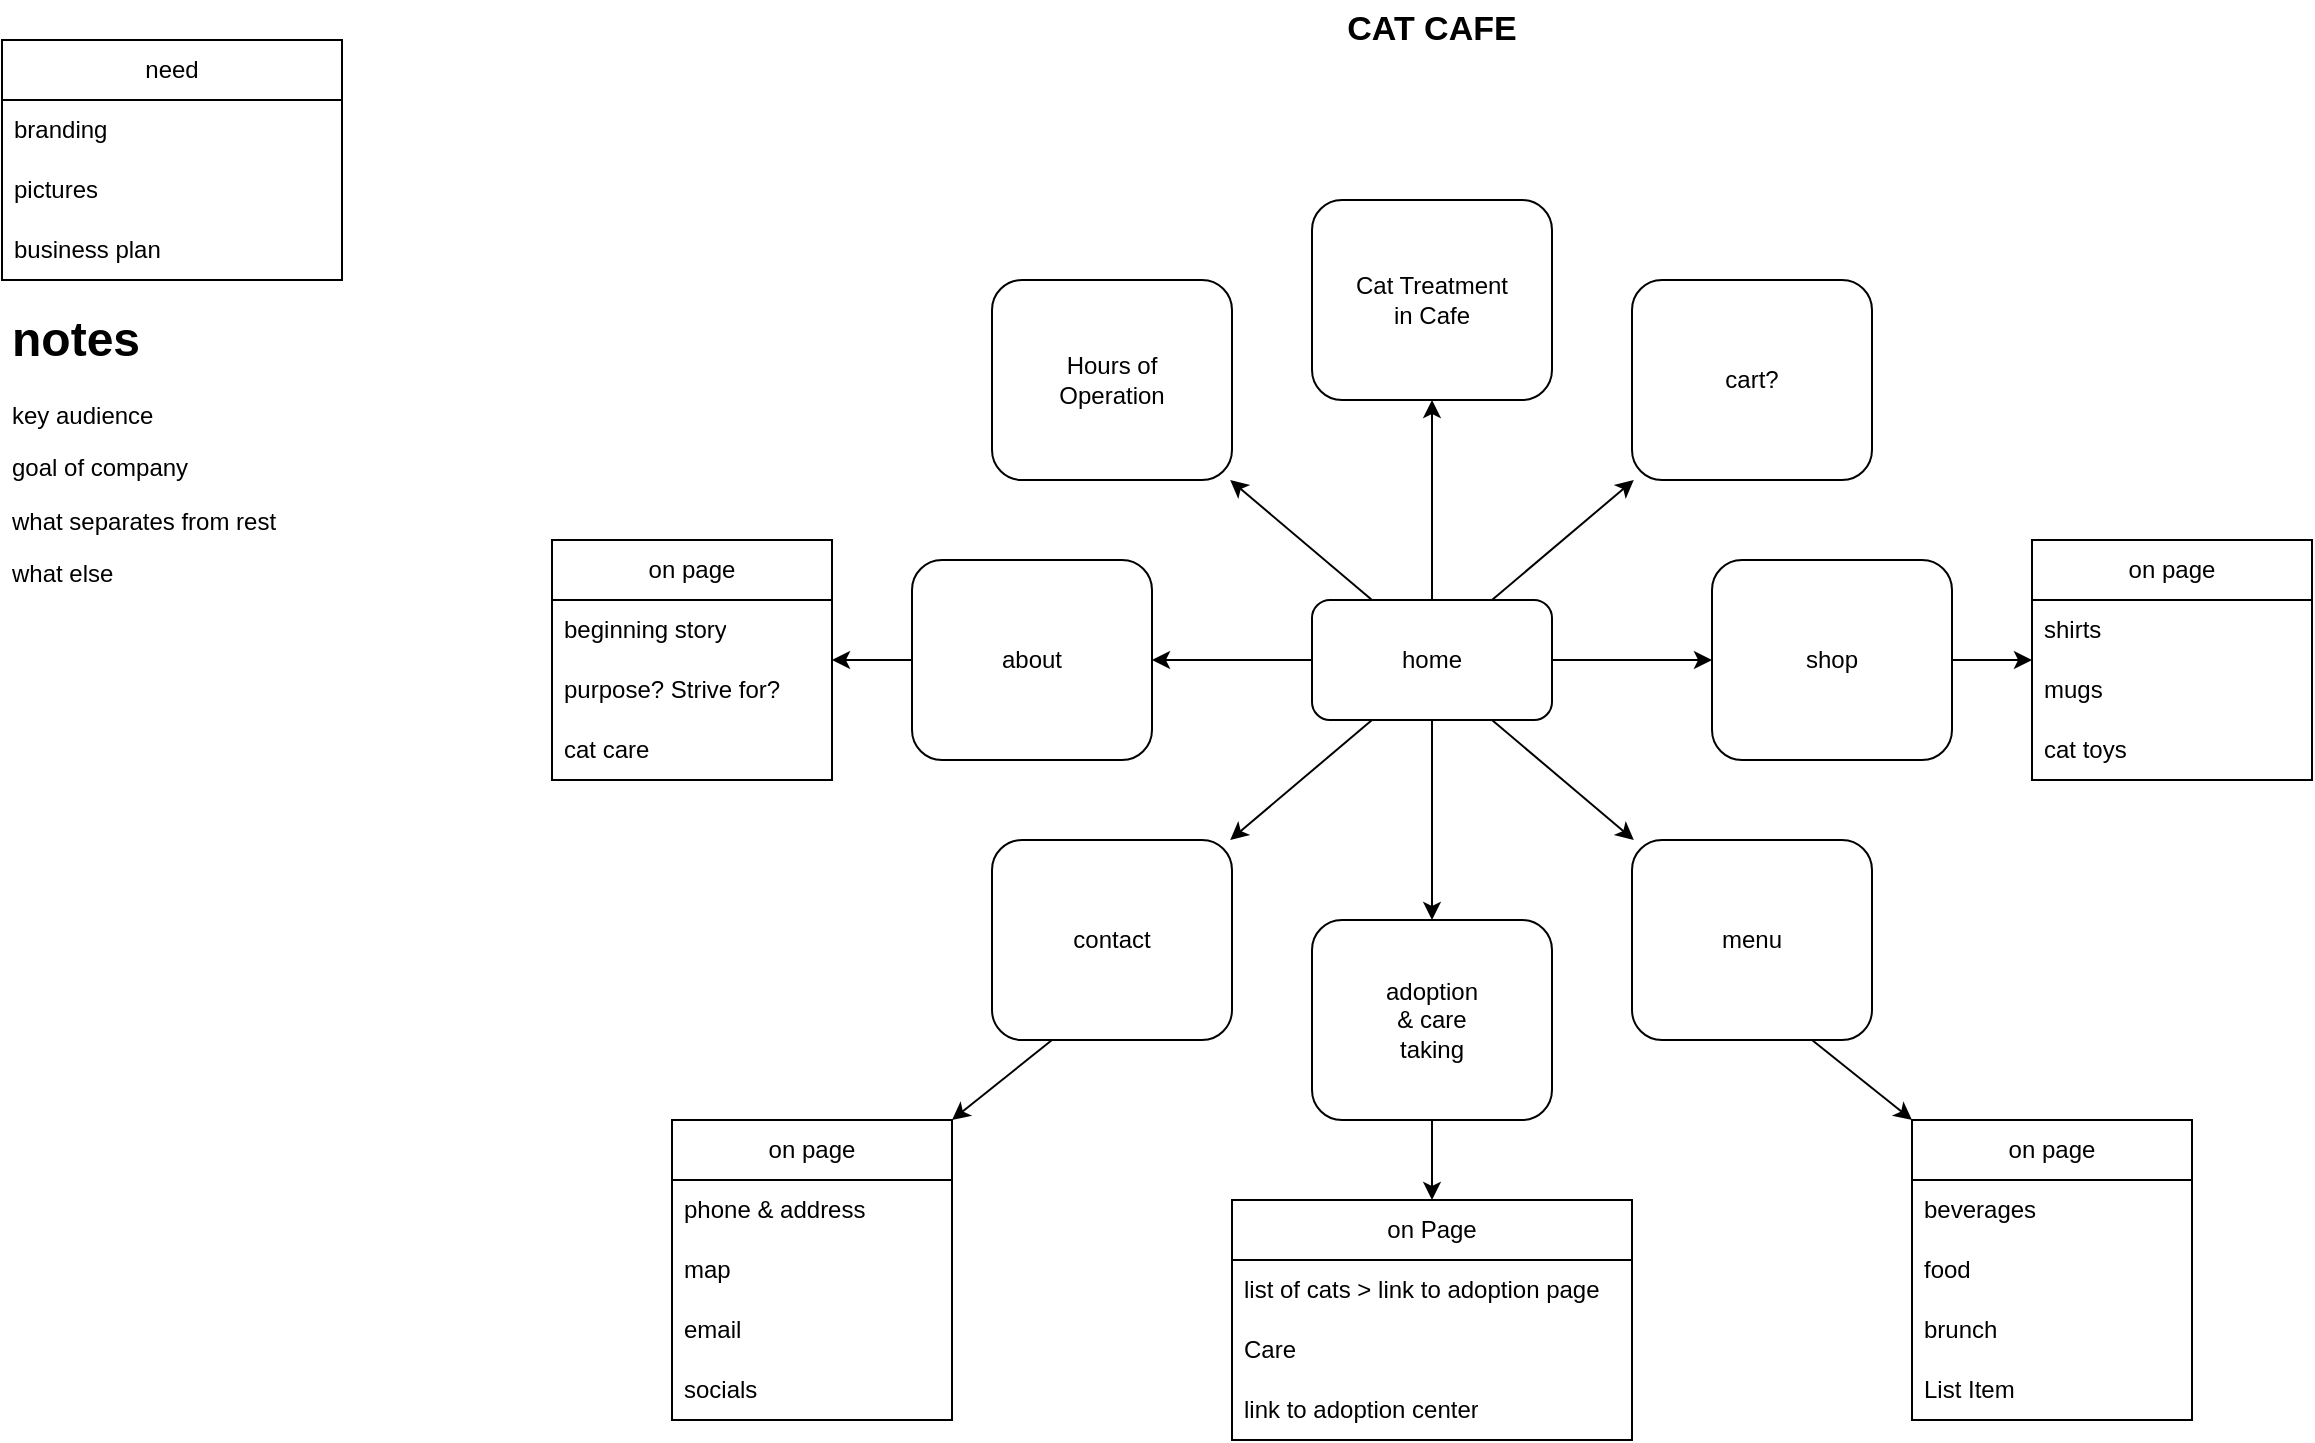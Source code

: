 <mxfile version="21.3.7" type="github">
  <diagram name="Page-1" id="Xms7GjZd3My_gEHVBKcg">
    <mxGraphModel dx="2691" dy="1071" grid="1" gridSize="10" guides="1" tooltips="1" connect="1" arrows="1" fold="1" page="1" pageScale="1" pageWidth="850" pageHeight="1100" math="0" shadow="0">
      <root>
        <mxCell id="0" />
        <mxCell id="1" parent="0" />
        <mxCell id="Ah0YgZg6HlVCOq0gjAIQ-40" style="edgeStyle=orthogonalEdgeStyle;rounded=0;orthogonalLoop=1;jettySize=auto;html=1;entryX=1;entryY=0.5;entryDx=0;entryDy=0;" edge="1" parent="1" source="Ah0YgZg6HlVCOq0gjAIQ-2" target="Ah0YgZg6HlVCOq0gjAIQ-9">
          <mxGeometry relative="1" as="geometry" />
        </mxCell>
        <mxCell id="Ah0YgZg6HlVCOq0gjAIQ-41" style="edgeStyle=orthogonalEdgeStyle;rounded=0;orthogonalLoop=1;jettySize=auto;html=1;entryX=0;entryY=0.5;entryDx=0;entryDy=0;" edge="1" parent="1" source="Ah0YgZg6HlVCOq0gjAIQ-2" target="Ah0YgZg6HlVCOq0gjAIQ-11">
          <mxGeometry relative="1" as="geometry" />
        </mxCell>
        <mxCell id="Ah0YgZg6HlVCOq0gjAIQ-42" style="edgeStyle=orthogonalEdgeStyle;rounded=0;orthogonalLoop=1;jettySize=auto;html=1;entryX=0.5;entryY=1;entryDx=0;entryDy=0;" edge="1" parent="1" source="Ah0YgZg6HlVCOq0gjAIQ-2" target="Ah0YgZg6HlVCOq0gjAIQ-38">
          <mxGeometry relative="1" as="geometry" />
        </mxCell>
        <mxCell id="Ah0YgZg6HlVCOq0gjAIQ-2" value="" style="rounded=1;whiteSpace=wrap;html=1;" vertex="1" parent="1">
          <mxGeometry x="365" y="320" width="120" height="60" as="geometry" />
        </mxCell>
        <mxCell id="Ah0YgZg6HlVCOq0gjAIQ-36" value="" style="edgeStyle=orthogonalEdgeStyle;rounded=0;orthogonalLoop=1;jettySize=auto;html=1;exitX=0.5;exitY=1;exitDx=0;exitDy=0;" edge="1" parent="1" source="Ah0YgZg6HlVCOq0gjAIQ-2" target="Ah0YgZg6HlVCOq0gjAIQ-12">
          <mxGeometry relative="1" as="geometry">
            <mxPoint x="445" y="430" as="sourcePoint" />
          </mxGeometry>
        </mxCell>
        <mxCell id="Ah0YgZg6HlVCOq0gjAIQ-35" style="edgeStyle=orthogonalEdgeStyle;rounded=0;orthogonalLoop=1;jettySize=auto;html=1;" edge="1" parent="1" source="Ah0YgZg6HlVCOq0gjAIQ-9" target="Ah0YgZg6HlVCOq0gjAIQ-31">
          <mxGeometry relative="1" as="geometry" />
        </mxCell>
        <mxCell id="Ah0YgZg6HlVCOq0gjAIQ-9" value="" style="rounded=1;whiteSpace=wrap;html=1;" vertex="1" parent="1">
          <mxGeometry x="165" y="300" width="120" height="100" as="geometry" />
        </mxCell>
        <mxCell id="Ah0YgZg6HlVCOq0gjAIQ-67" style="edgeStyle=orthogonalEdgeStyle;rounded=0;orthogonalLoop=1;jettySize=auto;html=1;" edge="1" parent="1" source="Ah0YgZg6HlVCOq0gjAIQ-11" target="Ah0YgZg6HlVCOq0gjAIQ-63">
          <mxGeometry relative="1" as="geometry" />
        </mxCell>
        <mxCell id="Ah0YgZg6HlVCOq0gjAIQ-11" value="" style="rounded=1;whiteSpace=wrap;html=1;" vertex="1" parent="1">
          <mxGeometry x="565" y="300" width="120" height="100" as="geometry" />
        </mxCell>
        <mxCell id="Ah0YgZg6HlVCOq0gjAIQ-55" style="edgeStyle=orthogonalEdgeStyle;rounded=0;orthogonalLoop=1;jettySize=auto;html=1;" edge="1" parent="1" source="Ah0YgZg6HlVCOq0gjAIQ-12" target="Ah0YgZg6HlVCOq0gjAIQ-57">
          <mxGeometry relative="1" as="geometry">
            <mxPoint x="425" y="620" as="targetPoint" />
          </mxGeometry>
        </mxCell>
        <mxCell id="Ah0YgZg6HlVCOq0gjAIQ-12" value="" style="rounded=1;whiteSpace=wrap;html=1;" vertex="1" parent="1">
          <mxGeometry x="365" y="480" width="120" height="100" as="geometry" />
        </mxCell>
        <mxCell id="Ah0YgZg6HlVCOq0gjAIQ-13" value="" style="rounded=1;whiteSpace=wrap;html=1;" vertex="1" parent="1">
          <mxGeometry x="205" y="440" width="120" height="100" as="geometry" />
        </mxCell>
        <mxCell id="Ah0YgZg6HlVCOq0gjAIQ-14" value="" style="rounded=1;whiteSpace=wrap;html=1;" vertex="1" parent="1">
          <mxGeometry x="525" y="440" width="120" height="100" as="geometry" />
        </mxCell>
        <mxCell id="Ah0YgZg6HlVCOq0gjAIQ-15" value="&lt;b&gt;&lt;font style=&quot;font-size: 17px;&quot;&gt;CAT CAFE&lt;/font&gt;&lt;/b&gt;" style="text;html=1;strokeColor=none;fillColor=none;align=center;verticalAlign=middle;whiteSpace=wrap;rounded=0;" vertex="1" parent="1">
          <mxGeometry x="360" y="20" width="130" height="30" as="geometry" />
        </mxCell>
        <mxCell id="Ah0YgZg6HlVCOq0gjAIQ-16" value="about" style="text;html=1;strokeColor=none;fillColor=none;align=center;verticalAlign=middle;whiteSpace=wrap;rounded=0;" vertex="1" parent="1">
          <mxGeometry x="195" y="335" width="60" height="30" as="geometry" />
        </mxCell>
        <mxCell id="Ah0YgZg6HlVCOq0gjAIQ-17" value="contact" style="text;html=1;strokeColor=none;fillColor=none;align=center;verticalAlign=middle;whiteSpace=wrap;rounded=0;" vertex="1" parent="1">
          <mxGeometry x="235" y="475" width="60" height="30" as="geometry" />
        </mxCell>
        <mxCell id="Ah0YgZg6HlVCOq0gjAIQ-18" value="adoption&lt;br&gt;&amp;amp; care taking" style="text;html=1;strokeColor=none;fillColor=none;align=center;verticalAlign=middle;whiteSpace=wrap;rounded=0;" vertex="1" parent="1">
          <mxGeometry x="395" y="515" width="60" height="30" as="geometry" />
        </mxCell>
        <mxCell id="Ah0YgZg6HlVCOq0gjAIQ-19" value="menu" style="text;html=1;strokeColor=none;fillColor=none;align=center;verticalAlign=middle;whiteSpace=wrap;rounded=0;" vertex="1" parent="1">
          <mxGeometry x="555" y="475" width="60" height="30" as="geometry" />
        </mxCell>
        <mxCell id="Ah0YgZg6HlVCOq0gjAIQ-20" value="shop" style="text;html=1;strokeColor=none;fillColor=none;align=center;verticalAlign=middle;whiteSpace=wrap;rounded=0;" vertex="1" parent="1">
          <mxGeometry x="595" y="335" width="60" height="30" as="geometry" />
        </mxCell>
        <mxCell id="Ah0YgZg6HlVCOq0gjAIQ-21" value="&lt;h1&gt;notes&lt;/h1&gt;&lt;p&gt;key audience&lt;/p&gt;&lt;p&gt;goal of company&lt;/p&gt;&lt;p&gt;what separates from rest&lt;/p&gt;&lt;p&gt;what else&lt;/p&gt;" style="text;html=1;strokeColor=none;fillColor=none;spacing=5;spacingTop=-20;whiteSpace=wrap;overflow=hidden;rounded=0;" vertex="1" parent="1">
          <mxGeometry x="-290" y="170" width="170" height="190" as="geometry" />
        </mxCell>
        <mxCell id="Ah0YgZg6HlVCOq0gjAIQ-22" value="need" style="swimlane;fontStyle=0;childLayout=stackLayout;horizontal=1;startSize=30;horizontalStack=0;resizeParent=1;resizeParentMax=0;resizeLast=0;collapsible=1;marginBottom=0;whiteSpace=wrap;html=1;" vertex="1" parent="1">
          <mxGeometry x="-290" y="40" width="170" height="120" as="geometry" />
        </mxCell>
        <mxCell id="Ah0YgZg6HlVCOq0gjAIQ-23" value="branding" style="text;strokeColor=none;fillColor=none;align=left;verticalAlign=middle;spacingLeft=4;spacingRight=4;overflow=hidden;points=[[0,0.5],[1,0.5]];portConstraint=eastwest;rotatable=0;whiteSpace=wrap;html=1;" vertex="1" parent="Ah0YgZg6HlVCOq0gjAIQ-22">
          <mxGeometry y="30" width="170" height="30" as="geometry" />
        </mxCell>
        <mxCell id="Ah0YgZg6HlVCOq0gjAIQ-24" value="pictures" style="text;strokeColor=none;fillColor=none;align=left;verticalAlign=middle;spacingLeft=4;spacingRight=4;overflow=hidden;points=[[0,0.5],[1,0.5]];portConstraint=eastwest;rotatable=0;whiteSpace=wrap;html=1;" vertex="1" parent="Ah0YgZg6HlVCOq0gjAIQ-22">
          <mxGeometry y="60" width="170" height="30" as="geometry" />
        </mxCell>
        <mxCell id="Ah0YgZg6HlVCOq0gjAIQ-25" value="business plan" style="text;strokeColor=none;fillColor=none;align=left;verticalAlign=middle;spacingLeft=4;spacingRight=4;overflow=hidden;points=[[0,0.5],[1,0.5]];portConstraint=eastwest;rotatable=0;whiteSpace=wrap;html=1;" vertex="1" parent="Ah0YgZg6HlVCOq0gjAIQ-22">
          <mxGeometry y="90" width="170" height="30" as="geometry" />
        </mxCell>
        <mxCell id="Ah0YgZg6HlVCOq0gjAIQ-26" value="on page" style="swimlane;fontStyle=0;childLayout=stackLayout;horizontal=1;startSize=30;horizontalStack=0;resizeParent=1;resizeParentMax=0;resizeLast=0;collapsible=1;marginBottom=0;whiteSpace=wrap;html=1;" vertex="1" parent="1">
          <mxGeometry x="45" y="580" width="140" height="150" as="geometry" />
        </mxCell>
        <mxCell id="Ah0YgZg6HlVCOq0gjAIQ-27" value="phone &amp;amp; address" style="text;strokeColor=none;fillColor=none;align=left;verticalAlign=middle;spacingLeft=4;spacingRight=4;overflow=hidden;points=[[0,0.5],[1,0.5]];portConstraint=eastwest;rotatable=0;whiteSpace=wrap;html=1;" vertex="1" parent="Ah0YgZg6HlVCOq0gjAIQ-26">
          <mxGeometry y="30" width="140" height="30" as="geometry" />
        </mxCell>
        <mxCell id="Ah0YgZg6HlVCOq0gjAIQ-28" value="map" style="text;strokeColor=none;fillColor=none;align=left;verticalAlign=middle;spacingLeft=4;spacingRight=4;overflow=hidden;points=[[0,0.5],[1,0.5]];portConstraint=eastwest;rotatable=0;whiteSpace=wrap;html=1;" vertex="1" parent="Ah0YgZg6HlVCOq0gjAIQ-26">
          <mxGeometry y="60" width="140" height="30" as="geometry" />
        </mxCell>
        <mxCell id="Ah0YgZg6HlVCOq0gjAIQ-29" value="email" style="text;strokeColor=none;fillColor=none;align=left;verticalAlign=middle;spacingLeft=4;spacingRight=4;overflow=hidden;points=[[0,0.5],[1,0.5]];portConstraint=eastwest;rotatable=0;whiteSpace=wrap;html=1;" vertex="1" parent="Ah0YgZg6HlVCOq0gjAIQ-26">
          <mxGeometry y="90" width="140" height="30" as="geometry" />
        </mxCell>
        <mxCell id="Ah0YgZg6HlVCOq0gjAIQ-74" value="socials" style="text;strokeColor=none;fillColor=none;align=left;verticalAlign=middle;spacingLeft=4;spacingRight=4;overflow=hidden;points=[[0,0.5],[1,0.5]];portConstraint=eastwest;rotatable=0;whiteSpace=wrap;html=1;" vertex="1" parent="Ah0YgZg6HlVCOq0gjAIQ-26">
          <mxGeometry y="120" width="140" height="30" as="geometry" />
        </mxCell>
        <mxCell id="Ah0YgZg6HlVCOq0gjAIQ-31" value="on page" style="swimlane;fontStyle=0;childLayout=stackLayout;horizontal=1;startSize=30;horizontalStack=0;resizeParent=1;resizeParentMax=0;resizeLast=0;collapsible=1;marginBottom=0;whiteSpace=wrap;html=1;" vertex="1" parent="1">
          <mxGeometry x="-15" y="290" width="140" height="120" as="geometry" />
        </mxCell>
        <mxCell id="Ah0YgZg6HlVCOq0gjAIQ-32" value="beginning story" style="text;strokeColor=none;fillColor=none;align=left;verticalAlign=middle;spacingLeft=4;spacingRight=4;overflow=hidden;points=[[0,0.5],[1,0.5]];portConstraint=eastwest;rotatable=0;whiteSpace=wrap;html=1;" vertex="1" parent="Ah0YgZg6HlVCOq0gjAIQ-31">
          <mxGeometry y="30" width="140" height="30" as="geometry" />
        </mxCell>
        <mxCell id="Ah0YgZg6HlVCOq0gjAIQ-33" value="purpose? Strive for?" style="text;strokeColor=none;fillColor=none;align=left;verticalAlign=middle;spacingLeft=4;spacingRight=4;overflow=hidden;points=[[0,0.5],[1,0.5]];portConstraint=eastwest;rotatable=0;whiteSpace=wrap;html=1;" vertex="1" parent="Ah0YgZg6HlVCOq0gjAIQ-31">
          <mxGeometry y="60" width="140" height="30" as="geometry" />
        </mxCell>
        <mxCell id="Ah0YgZg6HlVCOq0gjAIQ-34" value="cat care" style="text;strokeColor=none;fillColor=none;align=left;verticalAlign=middle;spacingLeft=4;spacingRight=4;overflow=hidden;points=[[0,0.5],[1,0.5]];portConstraint=eastwest;rotatable=0;whiteSpace=wrap;html=1;" vertex="1" parent="Ah0YgZg6HlVCOq0gjAIQ-31">
          <mxGeometry y="90" width="140" height="30" as="geometry" />
        </mxCell>
        <mxCell id="Ah0YgZg6HlVCOq0gjAIQ-37" value="cart?" style="rounded=1;whiteSpace=wrap;html=1;" vertex="1" parent="1">
          <mxGeometry x="525" y="160" width="120" height="100" as="geometry" />
        </mxCell>
        <mxCell id="Ah0YgZg6HlVCOq0gjAIQ-38" value="Cat Treatment&lt;br&gt;in Cafe" style="rounded=1;whiteSpace=wrap;html=1;" vertex="1" parent="1">
          <mxGeometry x="365" y="120" width="120" height="100" as="geometry" />
        </mxCell>
        <mxCell id="Ah0YgZg6HlVCOq0gjAIQ-39" value="Hours of&lt;br&gt;Operation" style="rounded=1;whiteSpace=wrap;html=1;" vertex="1" parent="1">
          <mxGeometry x="205" y="160" width="120" height="100" as="geometry" />
        </mxCell>
        <mxCell id="Ah0YgZg6HlVCOq0gjAIQ-44" value="" style="endArrow=classic;html=1;rounded=0;exitX=0.75;exitY=0;exitDx=0;exitDy=0;" edge="1" parent="1" source="Ah0YgZg6HlVCOq0gjAIQ-2" target="Ah0YgZg6HlVCOq0gjAIQ-37">
          <mxGeometry width="50" height="50" relative="1" as="geometry">
            <mxPoint x="485" y="320" as="sourcePoint" />
            <mxPoint x="535" y="270" as="targetPoint" />
          </mxGeometry>
        </mxCell>
        <mxCell id="Ah0YgZg6HlVCOq0gjAIQ-46" value="" style="endArrow=classic;html=1;rounded=0;exitX=0.25;exitY=0;exitDx=0;exitDy=0;" edge="1" parent="1" source="Ah0YgZg6HlVCOq0gjAIQ-2" target="Ah0YgZg6HlVCOq0gjAIQ-39">
          <mxGeometry width="50" height="50" relative="1" as="geometry">
            <mxPoint x="605" y="330" as="sourcePoint" />
            <mxPoint x="655" y="280" as="targetPoint" />
          </mxGeometry>
        </mxCell>
        <mxCell id="Ah0YgZg6HlVCOq0gjAIQ-48" value="" style="endArrow=classic;html=1;rounded=0;exitX=0.25;exitY=1;exitDx=0;exitDy=0;" edge="1" parent="1" source="Ah0YgZg6HlVCOq0gjAIQ-2" target="Ah0YgZg6HlVCOq0gjAIQ-13">
          <mxGeometry width="50" height="50" relative="1" as="geometry">
            <mxPoint x="605" y="240" as="sourcePoint" />
            <mxPoint x="655" y="190" as="targetPoint" />
          </mxGeometry>
        </mxCell>
        <mxCell id="Ah0YgZg6HlVCOq0gjAIQ-49" value="" style="endArrow=classic;html=1;rounded=0;exitX=0.75;exitY=1;exitDx=0;exitDy=0;" edge="1" parent="1" source="Ah0YgZg6HlVCOq0gjAIQ-2" target="Ah0YgZg6HlVCOq0gjAIQ-14">
          <mxGeometry width="50" height="50" relative="1" as="geometry">
            <mxPoint x="605" y="240" as="sourcePoint" />
            <mxPoint x="655" y="190" as="targetPoint" />
          </mxGeometry>
        </mxCell>
        <mxCell id="Ah0YgZg6HlVCOq0gjAIQ-50" value="home" style="text;html=1;strokeColor=none;fillColor=none;align=center;verticalAlign=middle;whiteSpace=wrap;rounded=0;" vertex="1" parent="1">
          <mxGeometry x="395" y="335" width="60" height="30" as="geometry" />
        </mxCell>
        <mxCell id="Ah0YgZg6HlVCOq0gjAIQ-57" value="on Page" style="swimlane;fontStyle=0;childLayout=stackLayout;horizontal=1;startSize=30;horizontalStack=0;resizeParent=1;resizeParentMax=0;resizeLast=0;collapsible=1;marginBottom=0;whiteSpace=wrap;html=1;" vertex="1" parent="1">
          <mxGeometry x="325" y="620" width="200" height="120" as="geometry" />
        </mxCell>
        <mxCell id="Ah0YgZg6HlVCOq0gjAIQ-58" value="list of cats &amp;gt; link to adoption page" style="text;strokeColor=none;fillColor=none;align=left;verticalAlign=middle;spacingLeft=4;spacingRight=4;overflow=hidden;points=[[0,0.5],[1,0.5]];portConstraint=eastwest;rotatable=0;whiteSpace=wrap;html=1;" vertex="1" parent="Ah0YgZg6HlVCOq0gjAIQ-57">
          <mxGeometry y="30" width="200" height="30" as="geometry" />
        </mxCell>
        <mxCell id="Ah0YgZg6HlVCOq0gjAIQ-59" value="Care" style="text;strokeColor=none;fillColor=none;align=left;verticalAlign=middle;spacingLeft=4;spacingRight=4;overflow=hidden;points=[[0,0.5],[1,0.5]];portConstraint=eastwest;rotatable=0;whiteSpace=wrap;html=1;" vertex="1" parent="Ah0YgZg6HlVCOq0gjAIQ-57">
          <mxGeometry y="60" width="200" height="30" as="geometry" />
        </mxCell>
        <mxCell id="Ah0YgZg6HlVCOq0gjAIQ-60" value="link to adoption center" style="text;strokeColor=none;fillColor=none;align=left;verticalAlign=middle;spacingLeft=4;spacingRight=4;overflow=hidden;points=[[0,0.5],[1,0.5]];portConstraint=eastwest;rotatable=0;whiteSpace=wrap;html=1;" vertex="1" parent="Ah0YgZg6HlVCOq0gjAIQ-57">
          <mxGeometry y="90" width="200" height="30" as="geometry" />
        </mxCell>
        <mxCell id="Ah0YgZg6HlVCOq0gjAIQ-61" value="" style="endArrow=classic;html=1;rounded=0;exitX=0.25;exitY=1;exitDx=0;exitDy=0;entryX=1;entryY=0;entryDx=0;entryDy=0;" edge="1" parent="1" source="Ah0YgZg6HlVCOq0gjAIQ-13" target="Ah0YgZg6HlVCOq0gjAIQ-26">
          <mxGeometry width="50" height="50" relative="1" as="geometry">
            <mxPoint x="375" y="560" as="sourcePoint" />
            <mxPoint x="225" y="640" as="targetPoint" />
          </mxGeometry>
        </mxCell>
        <mxCell id="Ah0YgZg6HlVCOq0gjAIQ-63" value="on page" style="swimlane;fontStyle=0;childLayout=stackLayout;horizontal=1;startSize=30;horizontalStack=0;resizeParent=1;resizeParentMax=0;resizeLast=0;collapsible=1;marginBottom=0;whiteSpace=wrap;html=1;" vertex="1" parent="1">
          <mxGeometry x="725" y="290" width="140" height="120" as="geometry" />
        </mxCell>
        <mxCell id="Ah0YgZg6HlVCOq0gjAIQ-64" value="shirts" style="text;strokeColor=none;fillColor=none;align=left;verticalAlign=middle;spacingLeft=4;spacingRight=4;overflow=hidden;points=[[0,0.5],[1,0.5]];portConstraint=eastwest;rotatable=0;whiteSpace=wrap;html=1;" vertex="1" parent="Ah0YgZg6HlVCOq0gjAIQ-63">
          <mxGeometry y="30" width="140" height="30" as="geometry" />
        </mxCell>
        <mxCell id="Ah0YgZg6HlVCOq0gjAIQ-65" value="mugs" style="text;strokeColor=none;fillColor=none;align=left;verticalAlign=middle;spacingLeft=4;spacingRight=4;overflow=hidden;points=[[0,0.5],[1,0.5]];portConstraint=eastwest;rotatable=0;whiteSpace=wrap;html=1;" vertex="1" parent="Ah0YgZg6HlVCOq0gjAIQ-63">
          <mxGeometry y="60" width="140" height="30" as="geometry" />
        </mxCell>
        <mxCell id="Ah0YgZg6HlVCOq0gjAIQ-66" value="cat toys" style="text;strokeColor=none;fillColor=none;align=left;verticalAlign=middle;spacingLeft=4;spacingRight=4;overflow=hidden;points=[[0,0.5],[1,0.5]];portConstraint=eastwest;rotatable=0;whiteSpace=wrap;html=1;" vertex="1" parent="Ah0YgZg6HlVCOq0gjAIQ-63">
          <mxGeometry y="90" width="140" height="30" as="geometry" />
        </mxCell>
        <mxCell id="Ah0YgZg6HlVCOq0gjAIQ-68" value="on page" style="swimlane;fontStyle=0;childLayout=stackLayout;horizontal=1;startSize=30;horizontalStack=0;resizeParent=1;resizeParentMax=0;resizeLast=0;collapsible=1;marginBottom=0;whiteSpace=wrap;html=1;" vertex="1" parent="1">
          <mxGeometry x="665" y="580" width="140" height="150" as="geometry" />
        </mxCell>
        <mxCell id="Ah0YgZg6HlVCOq0gjAIQ-69" value="beverages" style="text;strokeColor=none;fillColor=none;align=left;verticalAlign=middle;spacingLeft=4;spacingRight=4;overflow=hidden;points=[[0,0.5],[1,0.5]];portConstraint=eastwest;rotatable=0;whiteSpace=wrap;html=1;" vertex="1" parent="Ah0YgZg6HlVCOq0gjAIQ-68">
          <mxGeometry y="30" width="140" height="30" as="geometry" />
        </mxCell>
        <mxCell id="Ah0YgZg6HlVCOq0gjAIQ-70" value="food" style="text;strokeColor=none;fillColor=none;align=left;verticalAlign=middle;spacingLeft=4;spacingRight=4;overflow=hidden;points=[[0,0.5],[1,0.5]];portConstraint=eastwest;rotatable=0;whiteSpace=wrap;html=1;" vertex="1" parent="Ah0YgZg6HlVCOq0gjAIQ-68">
          <mxGeometry y="60" width="140" height="30" as="geometry" />
        </mxCell>
        <mxCell id="Ah0YgZg6HlVCOq0gjAIQ-71" value="brunch" style="text;strokeColor=none;fillColor=none;align=left;verticalAlign=middle;spacingLeft=4;spacingRight=4;overflow=hidden;points=[[0,0.5],[1,0.5]];portConstraint=eastwest;rotatable=0;whiteSpace=wrap;html=1;" vertex="1" parent="Ah0YgZg6HlVCOq0gjAIQ-68">
          <mxGeometry y="90" width="140" height="30" as="geometry" />
        </mxCell>
        <mxCell id="Ah0YgZg6HlVCOq0gjAIQ-75" value="List Item" style="text;strokeColor=none;fillColor=none;align=left;verticalAlign=middle;spacingLeft=4;spacingRight=4;overflow=hidden;points=[[0,0.5],[1,0.5]];portConstraint=eastwest;rotatable=0;whiteSpace=wrap;html=1;" vertex="1" parent="Ah0YgZg6HlVCOq0gjAIQ-68">
          <mxGeometry y="120" width="140" height="30" as="geometry" />
        </mxCell>
        <mxCell id="Ah0YgZg6HlVCOq0gjAIQ-73" value="" style="endArrow=classic;html=1;rounded=0;entryX=0;entryY=0;entryDx=0;entryDy=0;exitX=0.75;exitY=1;exitDx=0;exitDy=0;" edge="1" parent="1" source="Ah0YgZg6HlVCOq0gjAIQ-14" target="Ah0YgZg6HlVCOq0gjAIQ-68">
          <mxGeometry width="50" height="50" relative="1" as="geometry">
            <mxPoint x="585" y="580" as="sourcePoint" />
            <mxPoint x="435" y="390" as="targetPoint" />
          </mxGeometry>
        </mxCell>
      </root>
    </mxGraphModel>
  </diagram>
</mxfile>
